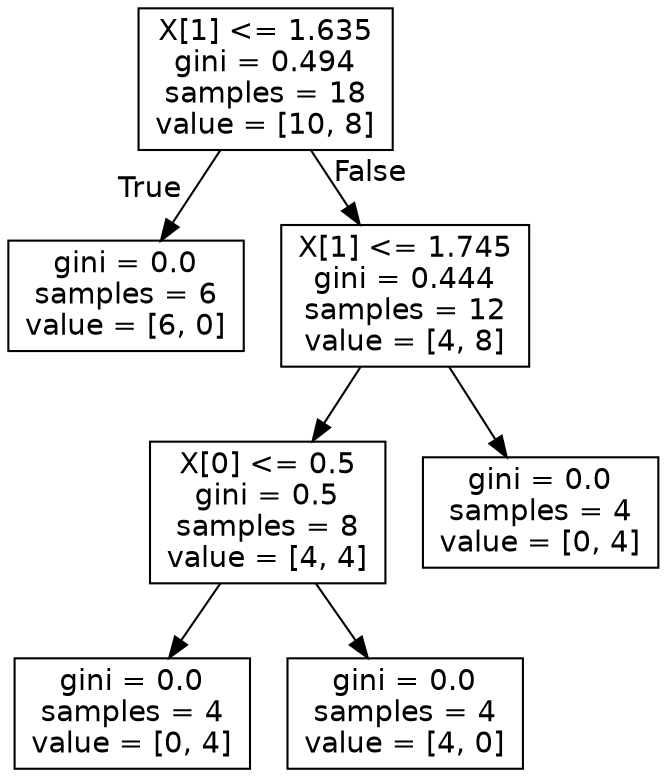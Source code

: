 digraph {
    node [shape = box, fontname = "helvetica"];
    edge [fontname = "helvetica"];
    0 [label = "X[1] <= 1.635\ngini = 0.494\nsamples = 18\nvalue = [10, 8]"];
    1 [label = "gini = 0.0\nsamples = 6\nvalue = [6, 0]"];
    0 -> 1 [labeldistance = 2.5, labelangle = 45, headlabel = "True"];
    2 [label = "X[1] <= 1.745\ngini = 0.444\nsamples = 12\nvalue = [4, 8]"];
    0 -> 2 [labeldistance = 2.5, labelangle = -45, headlabel = "False"];
    3 [label = "X[0] <= 0.5\ngini = 0.5\nsamples = 8\nvalue = [4, 4]"];
    2 -> 3;
    4 [label = "gini = 0.0\nsamples = 4\nvalue = [0, 4]"];
    3 -> 4;
    5 [label = "gini = 0.0\nsamples = 4\nvalue = [4, 0]"];
    3 -> 5;
    6 [label = "gini = 0.0\nsamples = 4\nvalue = [0, 4]"];
    2 -> 6;
}